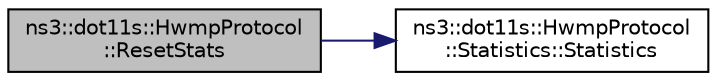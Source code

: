 digraph "ns3::dot11s::HwmpProtocol::ResetStats"
{
  edge [fontname="Helvetica",fontsize="10",labelfontname="Helvetica",labelfontsize="10"];
  node [fontname="Helvetica",fontsize="10",shape=record];
  rankdir="LR";
  Node1 [label="ns3::dot11s::HwmpProtocol\l::ResetStats",height=0.2,width=0.4,color="black", fillcolor="grey75", style="filled", fontcolor="black"];
  Node1 -> Node2 [color="midnightblue",fontsize="10",style="solid"];
  Node2 [label="ns3::dot11s::HwmpProtocol\l::Statistics::Statistics",height=0.2,width=0.4,color="black", fillcolor="white", style="filled",URL="$d1/d0d/structns3_1_1dot11s_1_1HwmpProtocol_1_1Statistics.html#a5f46bcfabf5b314a7a0e994eca71f937",tooltip="constructor "];
}

